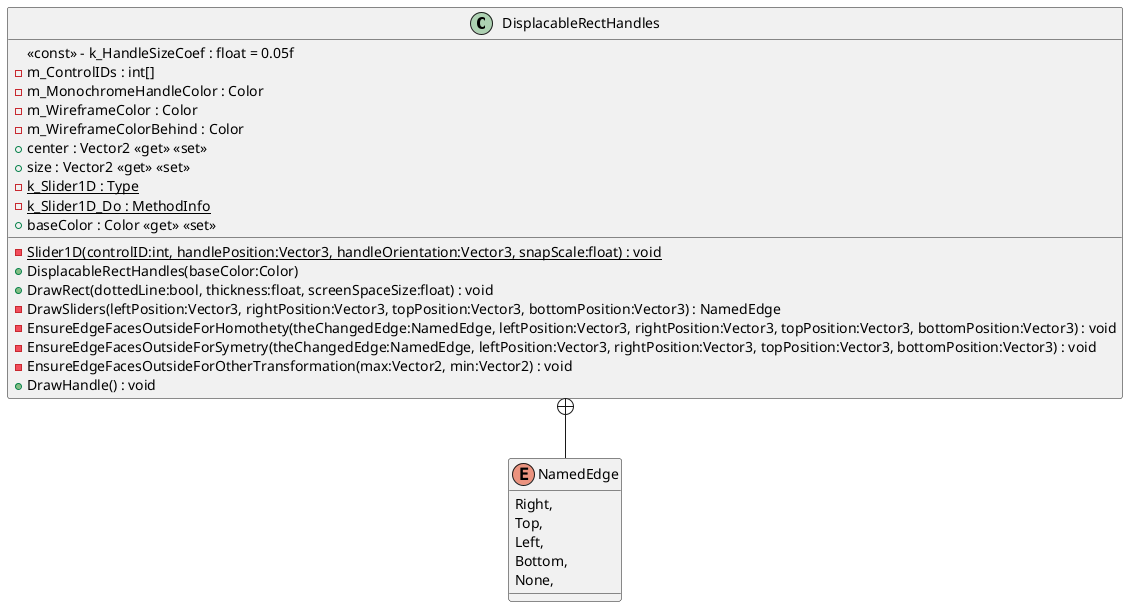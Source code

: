 @startuml
class DisplacableRectHandles {
    <<const>> - k_HandleSizeCoef : float = 0.05f
    - m_ControlIDs : int[]
    - m_MonochromeHandleColor : Color
    - m_WireframeColor : Color
    - m_WireframeColorBehind : Color
    + center : Vector2 <<get>> <<set>>
    + size : Vector2 <<get>> <<set>>
    {static} - k_Slider1D : Type
    {static} - k_Slider1D_Do : MethodInfo
    {static} - Slider1D(controlID:int, handlePosition:Vector3, handleOrientation:Vector3, snapScale:float) : void
    + baseColor : Color <<get>> <<set>>
    + DisplacableRectHandles(baseColor:Color)
    + DrawRect(dottedLine:bool, thickness:float, screenSpaceSize:float) : void
    - DrawSliders(leftPosition:Vector3, rightPosition:Vector3, topPosition:Vector3, bottomPosition:Vector3) : NamedEdge
    - EnsureEdgeFacesOutsideForHomothety(theChangedEdge:NamedEdge, leftPosition:Vector3, rightPosition:Vector3, topPosition:Vector3, bottomPosition:Vector3) : void
    - EnsureEdgeFacesOutsideForSymetry(theChangedEdge:NamedEdge, leftPosition:Vector3, rightPosition:Vector3, topPosition:Vector3, bottomPosition:Vector3) : void
    - EnsureEdgeFacesOutsideForOtherTransformation(max:Vector2, min:Vector2) : void
    + DrawHandle() : void
}
enum NamedEdge {
    Right,
    Top,
    Left,
    Bottom,
    None,
}
DisplacableRectHandles +-- NamedEdge
@enduml
